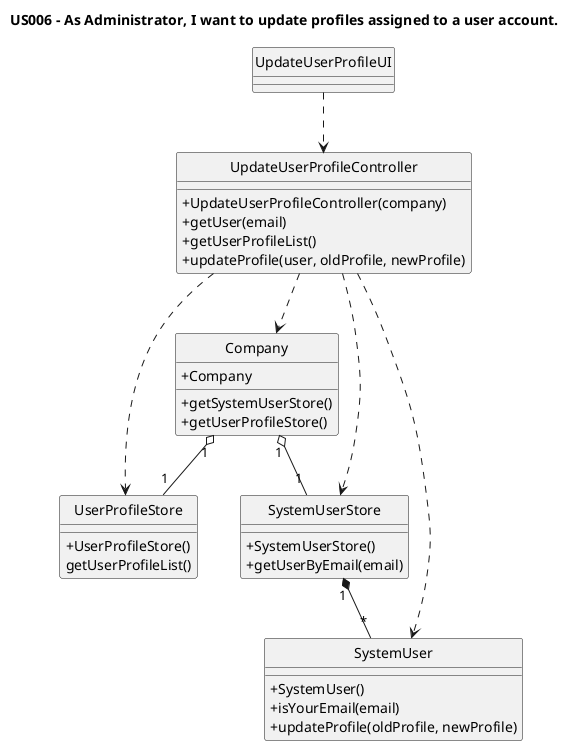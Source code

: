 @startuml

hide circle
skinparam classAttributeIconSize 0

title "US006 - As Administrator, I want to update profiles assigned to a user account."

class UpdateUserProfileUI {
}

class UpdateUserProfileController {
+UpdateUserProfileController(company)
+getUser(email)
+getUserProfileList()
+updateProfile(user, oldProfile, newProfile)
}

class Company {
+Company
+getSystemUserStore()
+getUserProfileStore()
}

class UserProfileStore {
+UserProfileStore()
getUserProfileList()
}

class SystemUserStore {
+SystemUserStore()
+getUserByEmail(email)
}

class SystemUser {
+SystemUser()
+isYourEmail(email)
+updateProfile(oldProfile, newProfile)
}

UpdateUserProfileUI ..> UpdateUserProfileController
UpdateUserProfileController ..> Company
UpdateUserProfileController ..> UserProfileStore
UpdateUserProfileController ..> SystemUserStore
UpdateUserProfileController ..> SystemUser

Company "1" o-- "1" UserProfileStore
Company "1" o-- "1" SystemUserStore
SystemUserStore "1" *-- "*" SystemUser

@enduml
